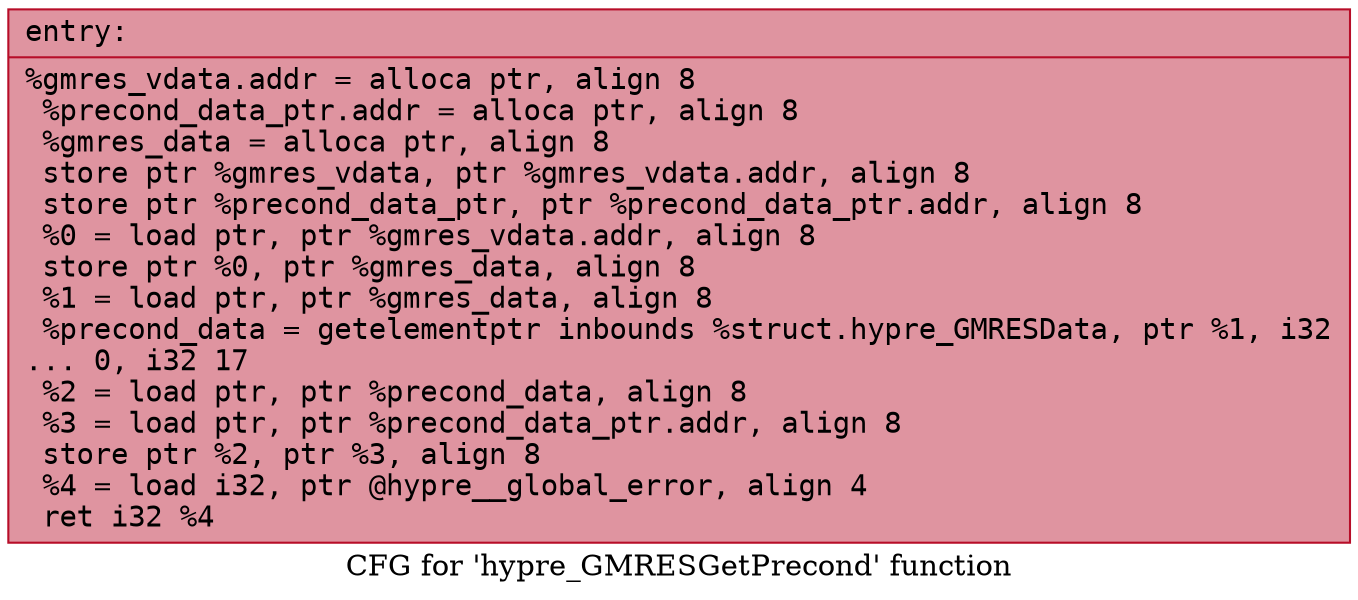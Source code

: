 digraph "CFG for 'hypre_GMRESGetPrecond' function" {
	label="CFG for 'hypre_GMRESGetPrecond' function";

	Node0x56458ac26bf0 [shape=record,color="#b70d28ff", style=filled, fillcolor="#b70d2870" fontname="Courier",label="{entry:\l|  %gmres_vdata.addr = alloca ptr, align 8\l  %precond_data_ptr.addr = alloca ptr, align 8\l  %gmres_data = alloca ptr, align 8\l  store ptr %gmres_vdata, ptr %gmres_vdata.addr, align 8\l  store ptr %precond_data_ptr, ptr %precond_data_ptr.addr, align 8\l  %0 = load ptr, ptr %gmres_vdata.addr, align 8\l  store ptr %0, ptr %gmres_data, align 8\l  %1 = load ptr, ptr %gmres_data, align 8\l  %precond_data = getelementptr inbounds %struct.hypre_GMRESData, ptr %1, i32\l... 0, i32 17\l  %2 = load ptr, ptr %precond_data, align 8\l  %3 = load ptr, ptr %precond_data_ptr.addr, align 8\l  store ptr %2, ptr %3, align 8\l  %4 = load i32, ptr @hypre__global_error, align 4\l  ret i32 %4\l}"];
}
